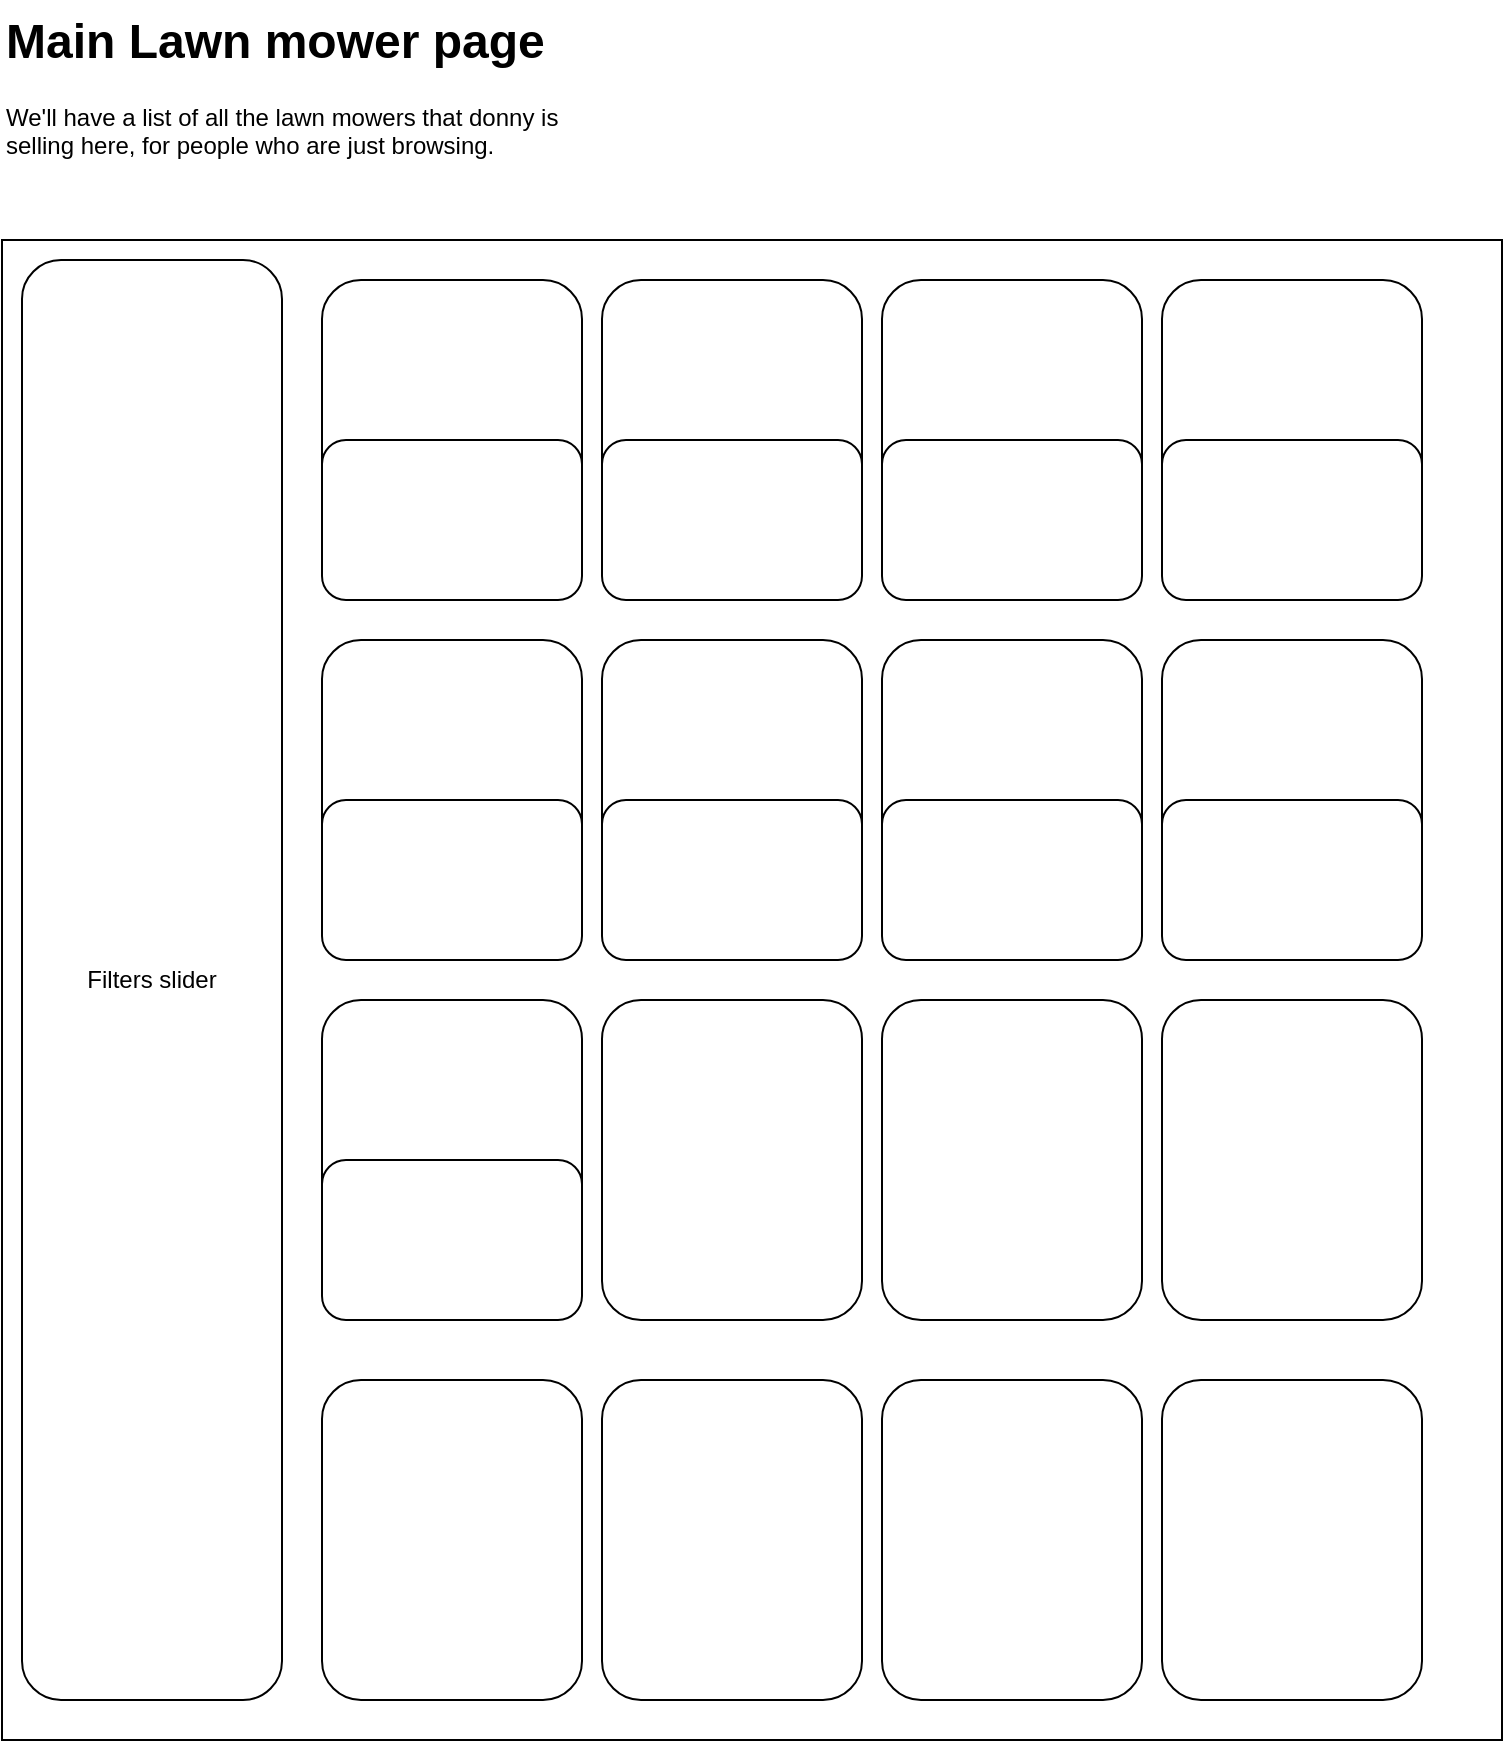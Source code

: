 <mxfile version="24.2.5" type="device">
  <diagram name="Page-1" id="0nn8E_J8BbUXg40gFfG2">
    <mxGraphModel dx="1320" dy="967" grid="1" gridSize="10" guides="1" tooltips="1" connect="1" arrows="1" fold="1" page="1" pageScale="1" pageWidth="850" pageHeight="1100" math="0" shadow="0">
      <root>
        <mxCell id="0" />
        <mxCell id="1" parent="0" />
        <mxCell id="Y-3dvN8MA5PyQysQbpaq-1" value="&lt;h1 style=&quot;margin-top: 0px;&quot;&gt;Main Lawn mower page&lt;/h1&gt;&lt;p&gt;We&#39;ll have a list of all the lawn mowers that donny is selling here, for people who are just browsing.&lt;/p&gt;" style="text;html=1;whiteSpace=wrap;overflow=hidden;rounded=0;" vertex="1" parent="1">
          <mxGeometry x="30" y="30" width="310" height="120" as="geometry" />
        </mxCell>
        <mxCell id="Y-3dvN8MA5PyQysQbpaq-2" value="" style="whiteSpace=wrap;html=1;aspect=fixed;" vertex="1" parent="1">
          <mxGeometry x="30" y="150" width="750" height="750" as="geometry" />
        </mxCell>
        <mxCell id="Y-3dvN8MA5PyQysQbpaq-3" value="Filters slider" style="rounded=1;whiteSpace=wrap;html=1;" vertex="1" parent="1">
          <mxGeometry x="40" y="160" width="130" height="720" as="geometry" />
        </mxCell>
        <mxCell id="Y-3dvN8MA5PyQysQbpaq-4" value="" style="rounded=1;whiteSpace=wrap;html=1;" vertex="1" parent="1">
          <mxGeometry x="190" y="170" width="130" height="160" as="geometry" />
        </mxCell>
        <mxCell id="Y-3dvN8MA5PyQysQbpaq-6" value="" style="rounded=1;whiteSpace=wrap;html=1;" vertex="1" parent="1">
          <mxGeometry x="330" y="170" width="130" height="160" as="geometry" />
        </mxCell>
        <mxCell id="Y-3dvN8MA5PyQysQbpaq-7" value="" style="rounded=1;whiteSpace=wrap;html=1;" vertex="1" parent="1">
          <mxGeometry x="470" y="170" width="130" height="160" as="geometry" />
        </mxCell>
        <mxCell id="Y-3dvN8MA5PyQysQbpaq-8" value="" style="rounded=1;whiteSpace=wrap;html=1;" vertex="1" parent="1">
          <mxGeometry x="610" y="170" width="130" height="160" as="geometry" />
        </mxCell>
        <mxCell id="Y-3dvN8MA5PyQysQbpaq-21" value="" style="rounded=1;whiteSpace=wrap;html=1;" vertex="1" parent="1">
          <mxGeometry x="190" y="350" width="130" height="160" as="geometry" />
        </mxCell>
        <mxCell id="Y-3dvN8MA5PyQysQbpaq-22" value="" style="rounded=1;whiteSpace=wrap;html=1;" vertex="1" parent="1">
          <mxGeometry x="330" y="350" width="130" height="160" as="geometry" />
        </mxCell>
        <mxCell id="Y-3dvN8MA5PyQysQbpaq-23" value="" style="rounded=1;whiteSpace=wrap;html=1;" vertex="1" parent="1">
          <mxGeometry x="470" y="350" width="130" height="160" as="geometry" />
        </mxCell>
        <mxCell id="Y-3dvN8MA5PyQysQbpaq-24" value="" style="rounded=1;whiteSpace=wrap;html=1;" vertex="1" parent="1">
          <mxGeometry x="610" y="350" width="130" height="160" as="geometry" />
        </mxCell>
        <mxCell id="Y-3dvN8MA5PyQysQbpaq-25" value="" style="rounded=1;whiteSpace=wrap;html=1;" vertex="1" parent="1">
          <mxGeometry x="190" y="530" width="130" height="160" as="geometry" />
        </mxCell>
        <mxCell id="Y-3dvN8MA5PyQysQbpaq-26" value="" style="rounded=1;whiteSpace=wrap;html=1;" vertex="1" parent="1">
          <mxGeometry x="330" y="530" width="130" height="160" as="geometry" />
        </mxCell>
        <mxCell id="Y-3dvN8MA5PyQysQbpaq-27" value="" style="rounded=1;whiteSpace=wrap;html=1;" vertex="1" parent="1">
          <mxGeometry x="470" y="530" width="130" height="160" as="geometry" />
        </mxCell>
        <mxCell id="Y-3dvN8MA5PyQysQbpaq-28" value="" style="rounded=1;whiteSpace=wrap;html=1;" vertex="1" parent="1">
          <mxGeometry x="610" y="530" width="130" height="160" as="geometry" />
        </mxCell>
        <mxCell id="Y-3dvN8MA5PyQysQbpaq-29" value="" style="rounded=1;whiteSpace=wrap;html=1;" vertex="1" parent="1">
          <mxGeometry x="190" y="720" width="130" height="160" as="geometry" />
        </mxCell>
        <mxCell id="Y-3dvN8MA5PyQysQbpaq-30" value="" style="rounded=1;whiteSpace=wrap;html=1;" vertex="1" parent="1">
          <mxGeometry x="330" y="720" width="130" height="160" as="geometry" />
        </mxCell>
        <mxCell id="Y-3dvN8MA5PyQysQbpaq-31" value="" style="rounded=1;whiteSpace=wrap;html=1;" vertex="1" parent="1">
          <mxGeometry x="470" y="720" width="130" height="160" as="geometry" />
        </mxCell>
        <mxCell id="Y-3dvN8MA5PyQysQbpaq-32" value="" style="rounded=1;whiteSpace=wrap;html=1;" vertex="1" parent="1">
          <mxGeometry x="610" y="720" width="130" height="160" as="geometry" />
        </mxCell>
        <mxCell id="Y-3dvN8MA5PyQysQbpaq-33" value="" style="rounded=1;whiteSpace=wrap;html=1;" vertex="1" parent="1">
          <mxGeometry x="190" y="250" width="130" height="80" as="geometry" />
        </mxCell>
        <mxCell id="Y-3dvN8MA5PyQysQbpaq-34" value="" style="rounded=1;whiteSpace=wrap;html=1;" vertex="1" parent="1">
          <mxGeometry x="330" y="250" width="130" height="80" as="geometry" />
        </mxCell>
        <mxCell id="Y-3dvN8MA5PyQysQbpaq-35" value="" style="rounded=1;whiteSpace=wrap;html=1;" vertex="1" parent="1">
          <mxGeometry x="470" y="250" width="130" height="80" as="geometry" />
        </mxCell>
        <mxCell id="Y-3dvN8MA5PyQysQbpaq-36" value="" style="rounded=1;whiteSpace=wrap;html=1;" vertex="1" parent="1">
          <mxGeometry x="610" y="250" width="130" height="80" as="geometry" />
        </mxCell>
        <mxCell id="Y-3dvN8MA5PyQysQbpaq-37" value="" style="rounded=1;whiteSpace=wrap;html=1;" vertex="1" parent="1">
          <mxGeometry x="190" y="430" width="130" height="80" as="geometry" />
        </mxCell>
        <mxCell id="Y-3dvN8MA5PyQysQbpaq-38" value="" style="rounded=1;whiteSpace=wrap;html=1;" vertex="1" parent="1">
          <mxGeometry x="330" y="430" width="130" height="80" as="geometry" />
        </mxCell>
        <mxCell id="Y-3dvN8MA5PyQysQbpaq-39" value="" style="rounded=1;whiteSpace=wrap;html=1;" vertex="1" parent="1">
          <mxGeometry x="470" y="430" width="130" height="80" as="geometry" />
        </mxCell>
        <mxCell id="Y-3dvN8MA5PyQysQbpaq-40" value="" style="rounded=1;whiteSpace=wrap;html=1;" vertex="1" parent="1">
          <mxGeometry x="610" y="430" width="130" height="80" as="geometry" />
        </mxCell>
        <mxCell id="Y-3dvN8MA5PyQysQbpaq-41" value="" style="rounded=1;whiteSpace=wrap;html=1;" vertex="1" parent="1">
          <mxGeometry x="190" y="610" width="130" height="80" as="geometry" />
        </mxCell>
      </root>
    </mxGraphModel>
  </diagram>
</mxfile>
